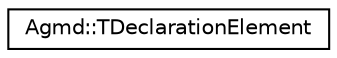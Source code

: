 digraph "Graphical Class Hierarchy"
{
  edge [fontname="Helvetica",fontsize="10",labelfontname="Helvetica",labelfontsize="10"];
  node [fontname="Helvetica",fontsize="10",shape=record];
  rankdir="LR";
  Node1 [label="Agmd::TDeclarationElement",height=0.2,width=0.4,color="black", fillcolor="white", style="filled",URL="$struct_agmd_1_1_t_declaration_element.html"];
}
